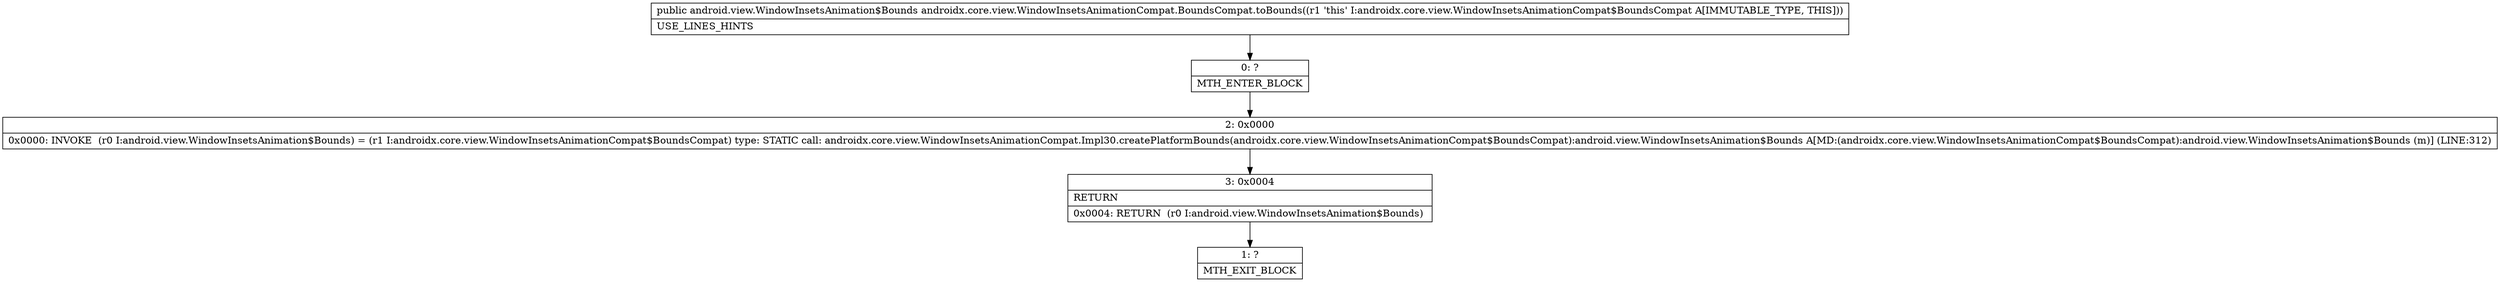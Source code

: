 digraph "CFG forandroidx.core.view.WindowInsetsAnimationCompat.BoundsCompat.toBounds()Landroid\/view\/WindowInsetsAnimation$Bounds;" {
Node_0 [shape=record,label="{0\:\ ?|MTH_ENTER_BLOCK\l}"];
Node_2 [shape=record,label="{2\:\ 0x0000|0x0000: INVOKE  (r0 I:android.view.WindowInsetsAnimation$Bounds) = (r1 I:androidx.core.view.WindowInsetsAnimationCompat$BoundsCompat) type: STATIC call: androidx.core.view.WindowInsetsAnimationCompat.Impl30.createPlatformBounds(androidx.core.view.WindowInsetsAnimationCompat$BoundsCompat):android.view.WindowInsetsAnimation$Bounds A[MD:(androidx.core.view.WindowInsetsAnimationCompat$BoundsCompat):android.view.WindowInsetsAnimation$Bounds (m)] (LINE:312)\l}"];
Node_3 [shape=record,label="{3\:\ 0x0004|RETURN\l|0x0004: RETURN  (r0 I:android.view.WindowInsetsAnimation$Bounds) \l}"];
Node_1 [shape=record,label="{1\:\ ?|MTH_EXIT_BLOCK\l}"];
MethodNode[shape=record,label="{public android.view.WindowInsetsAnimation$Bounds androidx.core.view.WindowInsetsAnimationCompat.BoundsCompat.toBounds((r1 'this' I:androidx.core.view.WindowInsetsAnimationCompat$BoundsCompat A[IMMUTABLE_TYPE, THIS]))  | USE_LINES_HINTS\l}"];
MethodNode -> Node_0;Node_0 -> Node_2;
Node_2 -> Node_3;
Node_3 -> Node_1;
}

